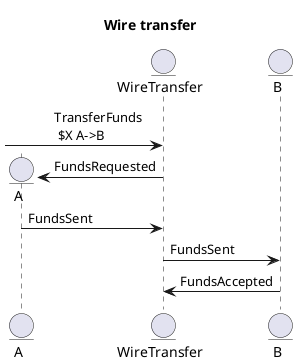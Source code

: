 @startuml
!pragma teoz true
skinparam SequenceMessageAlign direction
title Wire transfer
entity A
entity WireTransfer
entity B
[-> WireTransfer: TransferFunds \n $X A->B
create A
WireTransfer -> A: FundsRequested
A -> WireTransfer: FundsSent
WireTransfer -> B: FundsSent
B -> WireTransfer: FundsAccepted
@enduml

